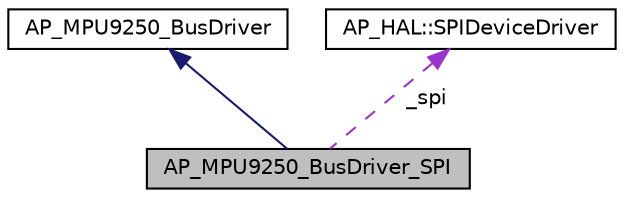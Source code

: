 digraph "AP_MPU9250_BusDriver_SPI"
{
 // INTERACTIVE_SVG=YES
  edge [fontname="Helvetica",fontsize="10",labelfontname="Helvetica",labelfontsize="10"];
  node [fontname="Helvetica",fontsize="10",shape=record];
  Node1 [label="AP_MPU9250_BusDriver_SPI",height=0.2,width=0.4,color="black", fillcolor="grey75", style="filled", fontcolor="black"];
  Node2 -> Node1 [dir="back",color="midnightblue",fontsize="10",style="solid",fontname="Helvetica"];
  Node2 [label="AP_MPU9250_BusDriver",height=0.2,width=0.4,color="black", fillcolor="white", style="filled",URL="$classAP__MPU9250__BusDriver.html"];
  Node3 -> Node1 [dir="back",color="darkorchid3",fontsize="10",style="dashed",label=" _spi" ,fontname="Helvetica"];
  Node3 [label="AP_HAL::SPIDeviceDriver",height=0.2,width=0.4,color="black", fillcolor="white", style="filled",URL="$classAP__HAL_1_1SPIDeviceDriver.html"];
}
